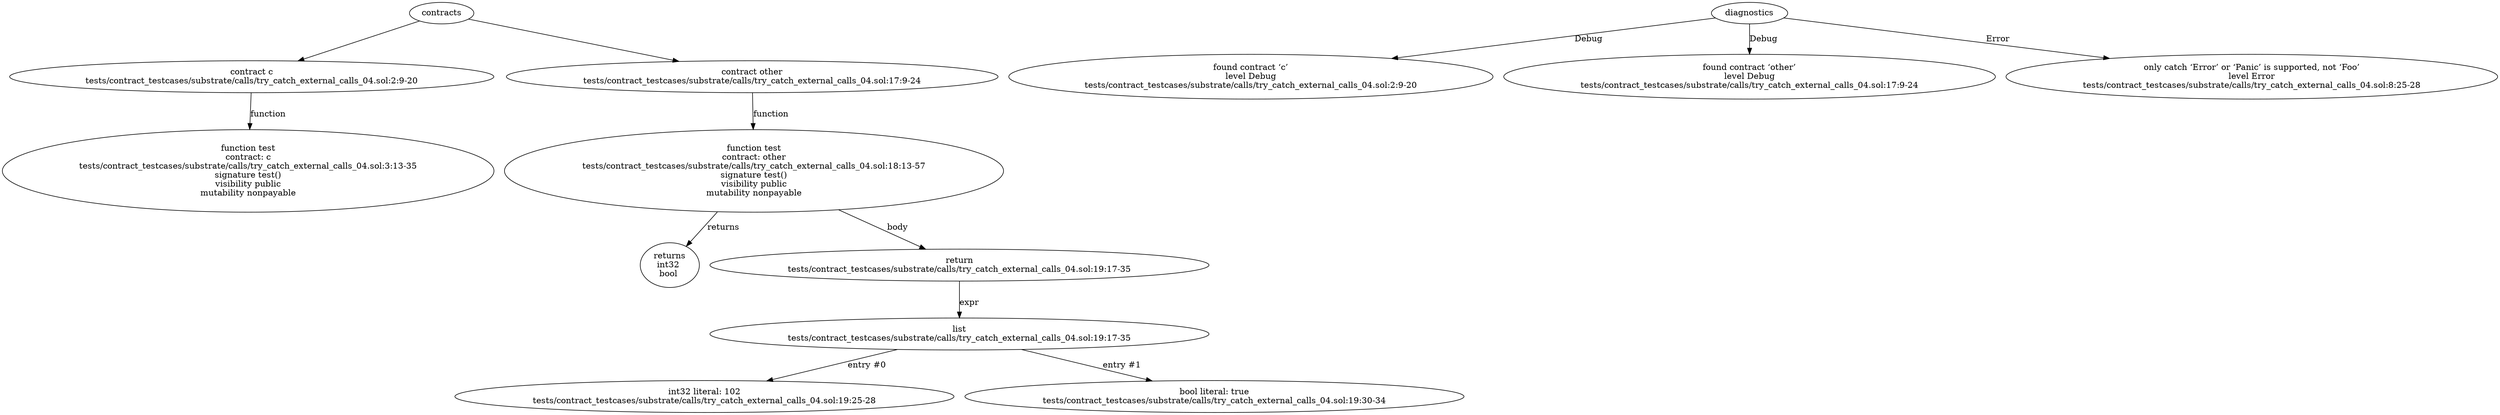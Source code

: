 strict digraph "tests/contract_testcases/substrate/calls/try_catch_external_calls_04.sol" {
	contract [label="contract c\ntests/contract_testcases/substrate/calls/try_catch_external_calls_04.sol:2:9-20"]
	test [label="function test\ncontract: c\ntests/contract_testcases/substrate/calls/try_catch_external_calls_04.sol:3:13-35\nsignature test()\nvisibility public\nmutability nonpayable"]
	contract_3 [label="contract other\ntests/contract_testcases/substrate/calls/try_catch_external_calls_04.sol:17:9-24"]
	test_4 [label="function test\ncontract: other\ntests/contract_testcases/substrate/calls/try_catch_external_calls_04.sol:18:13-57\nsignature test()\nvisibility public\nmutability nonpayable"]
	returns [label="returns\nint32 \nbool "]
	return [label="return\ntests/contract_testcases/substrate/calls/try_catch_external_calls_04.sol:19:17-35"]
	list [label="list\ntests/contract_testcases/substrate/calls/try_catch_external_calls_04.sol:19:17-35"]
	number_literal [label="int32 literal: 102\ntests/contract_testcases/substrate/calls/try_catch_external_calls_04.sol:19:25-28"]
	bool_literal [label="bool literal: true\ntests/contract_testcases/substrate/calls/try_catch_external_calls_04.sol:19:30-34"]
	diagnostic [label="found contract ‘c’\nlevel Debug\ntests/contract_testcases/substrate/calls/try_catch_external_calls_04.sol:2:9-20"]
	diagnostic_12 [label="found contract ‘other’\nlevel Debug\ntests/contract_testcases/substrate/calls/try_catch_external_calls_04.sol:17:9-24"]
	diagnostic_13 [label="only catch ‘Error’ or ‘Panic’ is supported, not ‘Foo’\nlevel Error\ntests/contract_testcases/substrate/calls/try_catch_external_calls_04.sol:8:25-28"]
	contracts -> contract
	contract -> test [label="function"]
	contracts -> contract_3
	contract_3 -> test_4 [label="function"]
	test_4 -> returns [label="returns"]
	test_4 -> return [label="body"]
	return -> list [label="expr"]
	list -> number_literal [label="entry #0"]
	list -> bool_literal [label="entry #1"]
	diagnostics -> diagnostic [label="Debug"]
	diagnostics -> diagnostic_12 [label="Debug"]
	diagnostics -> diagnostic_13 [label="Error"]
}
